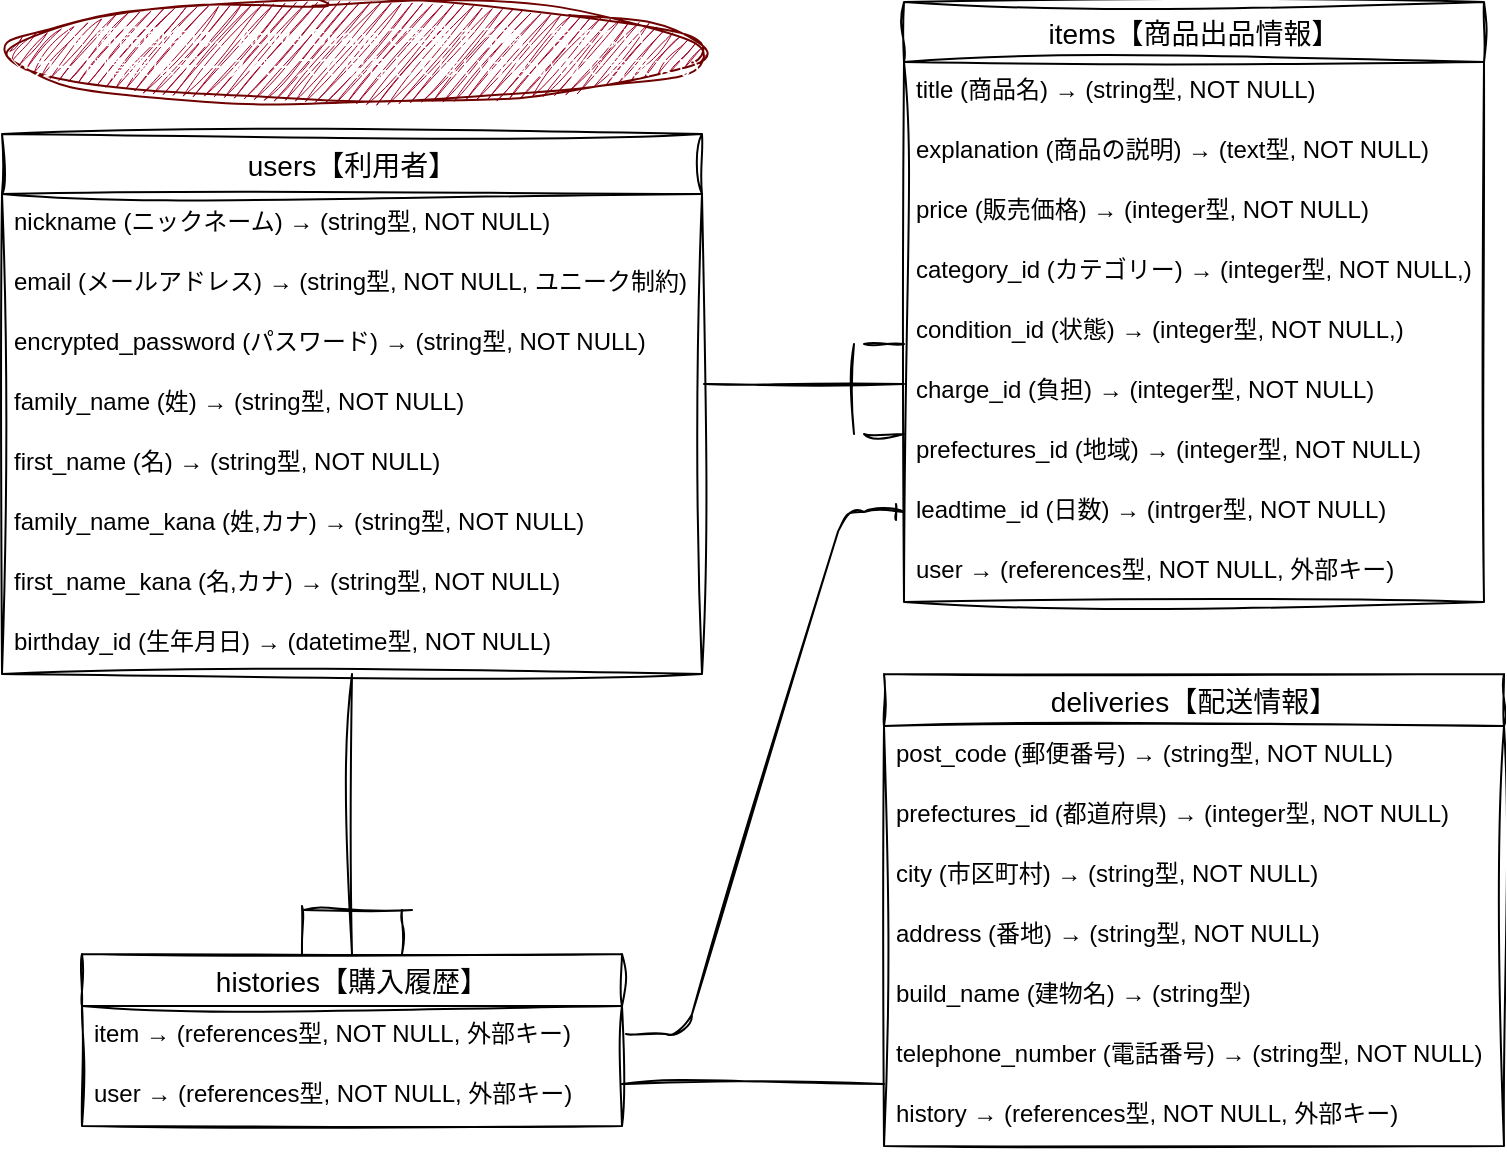 <mxfile>
    <diagram id="gbWbqkJcsX2BWRKq5Lu5" name="ページ1">
        <mxGraphModel dx="772" dy="563" grid="1" gridSize="10" guides="1" tooltips="1" connect="1" arrows="1" fold="1" page="1" pageScale="1" pageWidth="827" pageHeight="1169" math="0" shadow="0">
            <root>
                <mxCell id="0"/>
                <mxCell id="1" parent="0"/>
                <mxCell id="2" value="items【商品出品情報】" style="swimlane;fontStyle=0;childLayout=stackLayout;horizontal=1;startSize=30;horizontalStack=0;resizeParent=1;resizeParentMax=0;resizeLast=0;collapsible=1;marginBottom=0;align=center;fontSize=14;sketch=1;curveFitting=1;jiggle=2;" parent="1" vertex="1">
                    <mxGeometry x="520" y="14" width="290" height="300" as="geometry"/>
                </mxCell>
                <mxCell id="3" value="title (商品名) → (string型, NOT NULL)" style="text;strokeColor=none;fillColor=none;spacingLeft=4;spacingRight=4;overflow=hidden;rotatable=0;points=[[0,0.5],[1,0.5]];portConstraint=eastwest;fontSize=12;sketch=1;curveFitting=1;jiggle=2;" parent="2" vertex="1">
                    <mxGeometry y="30" width="290" height="30" as="geometry"/>
                </mxCell>
                <mxCell id="4" value="explanation (商品の説明) → (text型, NOT NULL)" style="text;strokeColor=none;fillColor=none;spacingLeft=4;spacingRight=4;overflow=hidden;rotatable=0;points=[[0,0.5],[1,0.5]];portConstraint=eastwest;fontSize=12;sketch=1;curveFitting=1;jiggle=2;" parent="2" vertex="1">
                    <mxGeometry y="60" width="290" height="30" as="geometry"/>
                </mxCell>
                <mxCell id="5" value="price (販売価格) → (integer型, NOT NULL)" style="text;strokeColor=none;fillColor=none;spacingLeft=4;spacingRight=4;overflow=hidden;rotatable=0;points=[[0,0.5],[1,0.5]];portConstraint=eastwest;fontSize=12;sketch=1;curveFitting=1;jiggle=2;" parent="2" vertex="1">
                    <mxGeometry y="90" width="290" height="30" as="geometry"/>
                </mxCell>
                <mxCell id="38" value="category_id (カテゴリー) → (integer型, NOT NULL,)" style="text;strokeColor=none;fillColor=none;spacingLeft=4;spacingRight=4;overflow=hidden;rotatable=0;points=[[0,0.5],[1,0.5]];portConstraint=eastwest;fontSize=12;sketch=1;curveFitting=1;jiggle=2;" parent="2" vertex="1">
                    <mxGeometry y="120" width="290" height="30" as="geometry"/>
                </mxCell>
                <mxCell id="66" value="condition_id (状態) → (integer型, NOT NULL,)" style="text;strokeColor=none;fillColor=none;spacingLeft=4;spacingRight=4;overflow=hidden;rotatable=0;points=[[0,0.5],[1,0.5]];portConstraint=eastwest;fontSize=12;sketch=1;curveFitting=1;jiggle=2;" parent="2" vertex="1">
                    <mxGeometry y="150" width="290" height="30" as="geometry"/>
                </mxCell>
                <mxCell id="67" value="charge_id (負担) → (integer型, NOT NULL)" style="text;strokeColor=none;fillColor=none;spacingLeft=4;spacingRight=4;overflow=hidden;rotatable=0;points=[[0,0.5],[1,0.5]];portConstraint=eastwest;fontSize=12;sketch=1;curveFitting=1;jiggle=2;" parent="2" vertex="1">
                    <mxGeometry y="180" width="290" height="30" as="geometry"/>
                </mxCell>
                <mxCell id="68" value="prefectures_id (地域) → (integer型, NOT NULL)" style="text;strokeColor=none;fillColor=none;spacingLeft=4;spacingRight=4;overflow=hidden;rotatable=0;points=[[0,0.5],[1,0.5]];portConstraint=eastwest;fontSize=12;sketch=1;curveFitting=1;jiggle=2;" parent="2" vertex="1">
                    <mxGeometry y="210" width="290" height="30" as="geometry"/>
                </mxCell>
                <mxCell id="69" value="leadtime_id (日数) → (intrger型, NOT NULL)" style="text;strokeColor=none;fillColor=none;spacingLeft=4;spacingRight=4;overflow=hidden;rotatable=0;points=[[0,0.5],[1,0.5]];portConstraint=eastwest;fontSize=12;sketch=1;curveFitting=1;jiggle=2;" parent="2" vertex="1">
                    <mxGeometry y="240" width="290" height="30" as="geometry"/>
                </mxCell>
                <mxCell id="70" value="user → (references型, NOT NULL, 外部キー)" style="text;strokeColor=none;fillColor=none;spacingLeft=4;spacingRight=4;overflow=hidden;rotatable=0;points=[[0,0.5],[1,0.5]];portConstraint=eastwest;fontSize=12;sketch=1;curveFitting=1;jiggle=2;" parent="2" vertex="1">
                    <mxGeometry y="270" width="290" height="30" as="geometry"/>
                </mxCell>
                <mxCell id="6" value="users【利用者】" style="swimlane;fontStyle=0;childLayout=stackLayout;horizontal=1;startSize=30;horizontalStack=0;resizeParent=1;resizeParentMax=0;resizeLast=0;collapsible=1;marginBottom=0;align=center;fontSize=14;sketch=1;curveFitting=1;jiggle=2;" parent="1" vertex="1">
                    <mxGeometry x="69" y="80" width="350" height="270" as="geometry"/>
                </mxCell>
                <mxCell id="7" value="nickname (ニックネーム) → (string型, NOT NULL)" style="text;strokeColor=none;fillColor=none;spacingLeft=4;spacingRight=4;overflow=hidden;rotatable=0;points=[[0,0.5],[1,0.5]];portConstraint=eastwest;fontSize=12;sketch=1;curveFitting=1;jiggle=2;" parent="6" vertex="1">
                    <mxGeometry y="30" width="350" height="30" as="geometry"/>
                </mxCell>
                <mxCell id="8" value="email (メールアドレス) → (string型, NOT NULL, ユニーク制約)" style="text;strokeColor=none;fillColor=none;spacingLeft=4;spacingRight=4;overflow=hidden;rotatable=0;points=[[0,0.5],[1,0.5]];portConstraint=eastwest;fontSize=12;sketch=1;curveFitting=1;jiggle=2;" parent="6" vertex="1">
                    <mxGeometry y="60" width="350" height="30" as="geometry"/>
                </mxCell>
                <mxCell id="9" value="encrypted_password (パスワード) → (string型, NOT NULL)" style="text;strokeColor=none;fillColor=none;spacingLeft=4;spacingRight=4;overflow=hidden;rotatable=0;points=[[0,0.5],[1,0.5]];portConstraint=eastwest;fontSize=12;sketch=1;curveFitting=1;jiggle=2;" parent="6" vertex="1">
                    <mxGeometry y="90" width="350" height="30" as="geometry"/>
                </mxCell>
                <mxCell id="26" value="family_name (姓) → (string型, NOT NULL)" style="text;strokeColor=none;fillColor=none;spacingLeft=4;spacingRight=4;overflow=hidden;rotatable=0;points=[[0,0.5],[1,0.5]];portConstraint=eastwest;fontSize=12;sketch=1;curveFitting=1;jiggle=2;" parent="6" vertex="1">
                    <mxGeometry y="120" width="350" height="30" as="geometry"/>
                </mxCell>
                <mxCell id="75" value="first_name (名) → (string型, NOT NULL)" style="text;strokeColor=none;fillColor=none;spacingLeft=4;spacingRight=4;overflow=hidden;rotatable=0;points=[[0,0.5],[1,0.5]];portConstraint=eastwest;fontSize=12;sketch=1;curveFitting=1;jiggle=2;" vertex="1" parent="6">
                    <mxGeometry y="150" width="350" height="30" as="geometry"/>
                </mxCell>
                <mxCell id="35" value="family_name_kana (姓,カナ) → (string型, NOT NULL)" style="text;strokeColor=none;fillColor=none;spacingLeft=4;spacingRight=4;overflow=hidden;rotatable=0;points=[[0,0.5],[1,0.5]];portConstraint=eastwest;fontSize=12;sketch=1;curveFitting=1;jiggle=2;" parent="6" vertex="1">
                    <mxGeometry y="180" width="350" height="30" as="geometry"/>
                </mxCell>
                <mxCell id="37" value="first_name_kana (名,カナ) → (string型, NOT NULL)" style="text;strokeColor=none;fillColor=none;spacingLeft=4;spacingRight=4;overflow=hidden;rotatable=0;points=[[0,0.5],[1,0.5]];portConstraint=eastwest;fontSize=12;sketch=1;curveFitting=1;jiggle=2;" parent="6" vertex="1">
                    <mxGeometry y="210" width="350" height="30" as="geometry"/>
                </mxCell>
                <mxCell id="71" value="birthday_id (生年月日) → (datetime型, NOT NULL)" style="text;strokeColor=none;fillColor=none;spacingLeft=4;spacingRight=4;overflow=hidden;rotatable=0;points=[[0,0.5],[1,0.5]];portConstraint=eastwest;fontSize=12;sketch=1;curveFitting=1;jiggle=2;" parent="6" vertex="1">
                    <mxGeometry y="240" width="350" height="30" as="geometry"/>
                </mxCell>
                <mxCell id="14" value="deliveries【配送情報】" style="swimlane;fontStyle=0;childLayout=stackLayout;horizontal=1;startSize=26;horizontalStack=0;resizeParent=1;resizeParentMax=0;resizeLast=0;collapsible=1;marginBottom=0;align=center;fontSize=14;sketch=1;curveFitting=1;jiggle=2;" parent="1" vertex="1">
                    <mxGeometry x="510" y="350" width="310" height="236" as="geometry"/>
                </mxCell>
                <mxCell id="15" value="post_code (郵便番号) → (string型, NOT NULL)" style="text;strokeColor=none;fillColor=none;spacingLeft=4;spacingRight=4;overflow=hidden;rotatable=0;points=[[0,0.5],[1,0.5]];portConstraint=eastwest;fontSize=12;sketch=1;curveFitting=1;jiggle=2;" parent="14" vertex="1">
                    <mxGeometry y="26" width="310" height="30" as="geometry"/>
                </mxCell>
                <mxCell id="40" value="prefectures_id (都道府県) → (integer型, NOT NULL)" style="text;strokeColor=none;fillColor=none;spacingLeft=4;spacingRight=4;overflow=hidden;rotatable=0;points=[[0,0.5],[1,0.5]];portConstraint=eastwest;fontSize=12;sketch=1;curveFitting=1;jiggle=2;" parent="14" vertex="1">
                    <mxGeometry y="56" width="310" height="30" as="geometry"/>
                </mxCell>
                <mxCell id="16" value="city (市区町村) → (string型, NOT NULL)" style="text;strokeColor=none;fillColor=none;spacingLeft=4;spacingRight=4;overflow=hidden;rotatable=0;points=[[0,0.5],[1,0.5]];portConstraint=eastwest;fontSize=12;sketch=1;curveFitting=1;jiggle=2;" parent="14" vertex="1">
                    <mxGeometry y="86" width="310" height="30" as="geometry"/>
                </mxCell>
                <mxCell id="17" value="address (番地) → (string型, NOT NULL)" style="text;strokeColor=none;fillColor=none;spacingLeft=4;spacingRight=4;overflow=hidden;rotatable=0;points=[[0,0.5],[1,0.5]];portConstraint=eastwest;fontSize=12;sketch=1;curveFitting=1;jiggle=2;" parent="14" vertex="1">
                    <mxGeometry y="116" width="310" height="30" as="geometry"/>
                </mxCell>
                <mxCell id="39" value="build_name (建物名) → (string型)" style="text;strokeColor=none;fillColor=none;spacingLeft=4;spacingRight=4;overflow=hidden;rotatable=0;points=[[0,0.5],[1,0.5]];portConstraint=eastwest;fontSize=12;sketch=1;curveFitting=1;jiggle=2;" parent="14" vertex="1">
                    <mxGeometry y="146" width="310" height="30" as="geometry"/>
                </mxCell>
                <mxCell id="74" value="telephone_number (電話番号) → (string型, NOT NULL)" style="text;strokeColor=none;fillColor=none;spacingLeft=4;spacingRight=4;overflow=hidden;rotatable=0;points=[[0,0.5],[1,0.5]];portConstraint=eastwest;fontSize=12;sketch=1;curveFitting=1;jiggle=2;" parent="14" vertex="1">
                    <mxGeometry y="176" width="310" height="30" as="geometry"/>
                </mxCell>
                <mxCell id="77" value="history → (references型, NOT NULL, 外部キー)" style="text;strokeColor=none;fillColor=none;spacingLeft=4;spacingRight=4;overflow=hidden;rotatable=0;points=[[0,0.5],[1,0.5]];portConstraint=eastwest;fontSize=12;sketch=1;curveFitting=1;jiggle=2;" vertex="1" parent="14">
                    <mxGeometry y="206" width="310" height="30" as="geometry"/>
                </mxCell>
                <mxCell id="22" value="histories【購入履歴】" style="swimlane;fontStyle=0;childLayout=stackLayout;horizontal=1;startSize=26;horizontalStack=0;resizeParent=1;resizeParentMax=0;resizeLast=0;collapsible=1;marginBottom=0;align=center;fontSize=14;sketch=1;curveFitting=1;jiggle=2;" parent="1" vertex="1">
                    <mxGeometry x="109" y="490" width="270" height="86" as="geometry"/>
                </mxCell>
                <mxCell id="23" value="item → (references型, NOT NULL, 外部キー)" style="text;strokeColor=none;fillColor=none;spacingLeft=4;spacingRight=4;overflow=hidden;rotatable=0;points=[[0,0.5],[1,0.5]];portConstraint=eastwest;fontSize=12;sketch=1;curveFitting=1;jiggle=2;" parent="22" vertex="1">
                    <mxGeometry y="26" width="270" height="30" as="geometry"/>
                </mxCell>
                <mxCell id="24" value="user → (references型, NOT NULL, 外部キー)" style="text;strokeColor=none;fillColor=none;spacingLeft=4;spacingRight=4;overflow=hidden;rotatable=0;points=[[0,0.5],[1,0.5]];portConstraint=eastwest;fontSize=12;sketch=1;curveFitting=1;jiggle=2;" parent="22" vertex="1">
                    <mxGeometry y="56" width="270" height="30" as="geometry"/>
                </mxCell>
                <mxCell id="41" value="※ 商品画像は、Active Strageで実装する為、含まない&lt;br&gt;※カード情報はデータベースで保存してはいけないので含まない" style="ellipse;whiteSpace=wrap;html=1;align=center;fillColor=#a20025;fontColor=#ffffff;strokeColor=#6F0000;sketch=1;curveFitting=1;jiggle=2;" parent="1" vertex="1">
                    <mxGeometry x="70" y="14" width="350" height="50" as="geometry"/>
                </mxCell>
                <mxCell id="42" value="" style="line;strokeWidth=1;rotatable=0;dashed=0;labelPosition=right;align=left;verticalAlign=middle;spacingTop=0;spacingLeft=6;points=[];portConstraint=eastwest;sketch=1;curveFitting=1;jiggle=2;" parent="1" vertex="1">
                    <mxGeometry x="420" y="200" width="100" height="10" as="geometry"/>
                </mxCell>
                <mxCell id="43" value="" style="line;strokeWidth=1;rotatable=0;dashed=0;labelPosition=right;align=left;verticalAlign=middle;spacingTop=0;spacingLeft=6;points=[];portConstraint=eastwest;sketch=1;curveFitting=1;jiggle=2;" parent="1" vertex="1">
                    <mxGeometry x="420" y="160" width="50" as="geometry"/>
                </mxCell>
                <mxCell id="49" value="" style="line;strokeWidth=1;rotatable=0;dashed=0;labelPosition=right;align=left;verticalAlign=middle;spacingTop=0;spacingLeft=6;points=[];portConstraint=eastwest;direction=south;sketch=1;curveFitting=1;jiggle=2;" parent="1" vertex="1">
                    <mxGeometry x="490" y="185" width="10" height="45" as="geometry"/>
                </mxCell>
                <mxCell id="51" value="" style="line;strokeWidth=1;rotatable=0;dashed=0;labelPosition=right;align=left;verticalAlign=middle;spacingTop=0;spacingLeft=6;points=[];portConstraint=eastwest;direction=south;sketch=1;curveFitting=1;jiggle=2;" parent="1" vertex="1">
                    <mxGeometry x="239" y="350" width="10" height="140" as="geometry"/>
                </mxCell>
                <mxCell id="53" value="" style="line;strokeWidth=1;rotatable=0;dashed=0;labelPosition=right;align=left;verticalAlign=middle;spacingTop=0;spacingLeft=6;points=[];portConstraint=eastwest;direction=south;sketch=1;curveFitting=1;jiggle=2;" parent="1" vertex="1">
                    <mxGeometry x="214" y="466" width="10" height="24" as="geometry"/>
                </mxCell>
                <mxCell id="55" value="" style="line;strokeWidth=1;rotatable=0;dashed=0;labelPosition=right;align=left;verticalAlign=middle;spacingTop=0;spacingLeft=6;points=[];portConstraint=eastwest;direction=south;sketch=1;curveFitting=1;jiggle=2;" parent="1" vertex="1">
                    <mxGeometry x="264" y="468" width="10" height="22" as="geometry"/>
                </mxCell>
                <mxCell id="57" value="" style="line;strokeWidth=1;rotatable=0;dashed=0;labelPosition=right;align=left;verticalAlign=middle;spacingTop=0;spacingLeft=6;points=[];portConstraint=eastwest;sketch=1;curveFitting=1;jiggle=2;" parent="1" vertex="1">
                    <mxGeometry x="379" y="550" width="131" height="10" as="geometry"/>
                </mxCell>
                <mxCell id="59" value="" style="line;strokeWidth=1;rotatable=0;dashed=0;labelPosition=right;align=left;verticalAlign=middle;spacingTop=0;spacingLeft=6;points=[];portConstraint=eastwest;sketch=1;curveFitting=1;jiggle=2;" parent="1" vertex="1">
                    <mxGeometry x="500" y="180" width="20" height="10" as="geometry"/>
                </mxCell>
                <mxCell id="60" value="" style="line;strokeWidth=1;rotatable=0;dashed=0;labelPosition=right;align=left;verticalAlign=middle;spacingTop=0;spacingLeft=6;points=[];portConstraint=eastwest;sketch=1;curveFitting=1;jiggle=2;" parent="1" vertex="1">
                    <mxGeometry x="220" y="463" width="54" height="10" as="geometry"/>
                </mxCell>
                <mxCell id="64" value="" style="line;strokeWidth=1;rotatable=0;dashed=0;labelPosition=right;align=left;verticalAlign=middle;spacingTop=0;spacingLeft=6;points=[];portConstraint=eastwest;sketch=1;curveFitting=1;jiggle=2;" parent="1" vertex="1">
                    <mxGeometry x="500" y="225" width="20" height="10" as="geometry"/>
                </mxCell>
                <mxCell id="79" value="" style="edgeStyle=entityRelationEdgeStyle;fontSize=12;html=1;endArrow=ERone;endFill=1;sketch=1;hachureGap=4;jiggle=2;curveFitting=1;fontFamily=Architects Daughter;fontSource=https%3A%2F%2Ffonts.googleapis.com%2Fcss%3Ffamily%3DArchitects%2BDaughter;entryX=0;entryY=0.5;entryDx=0;entryDy=0;" edge="1" parent="1" target="69">
                    <mxGeometry width="100" height="100" relative="1" as="geometry">
                        <mxPoint x="381" y="530" as="sourcePoint"/>
                        <mxPoint x="520" y="300" as="targetPoint"/>
                    </mxGeometry>
                </mxCell>
            </root>
        </mxGraphModel>
    </diagram>
</mxfile>